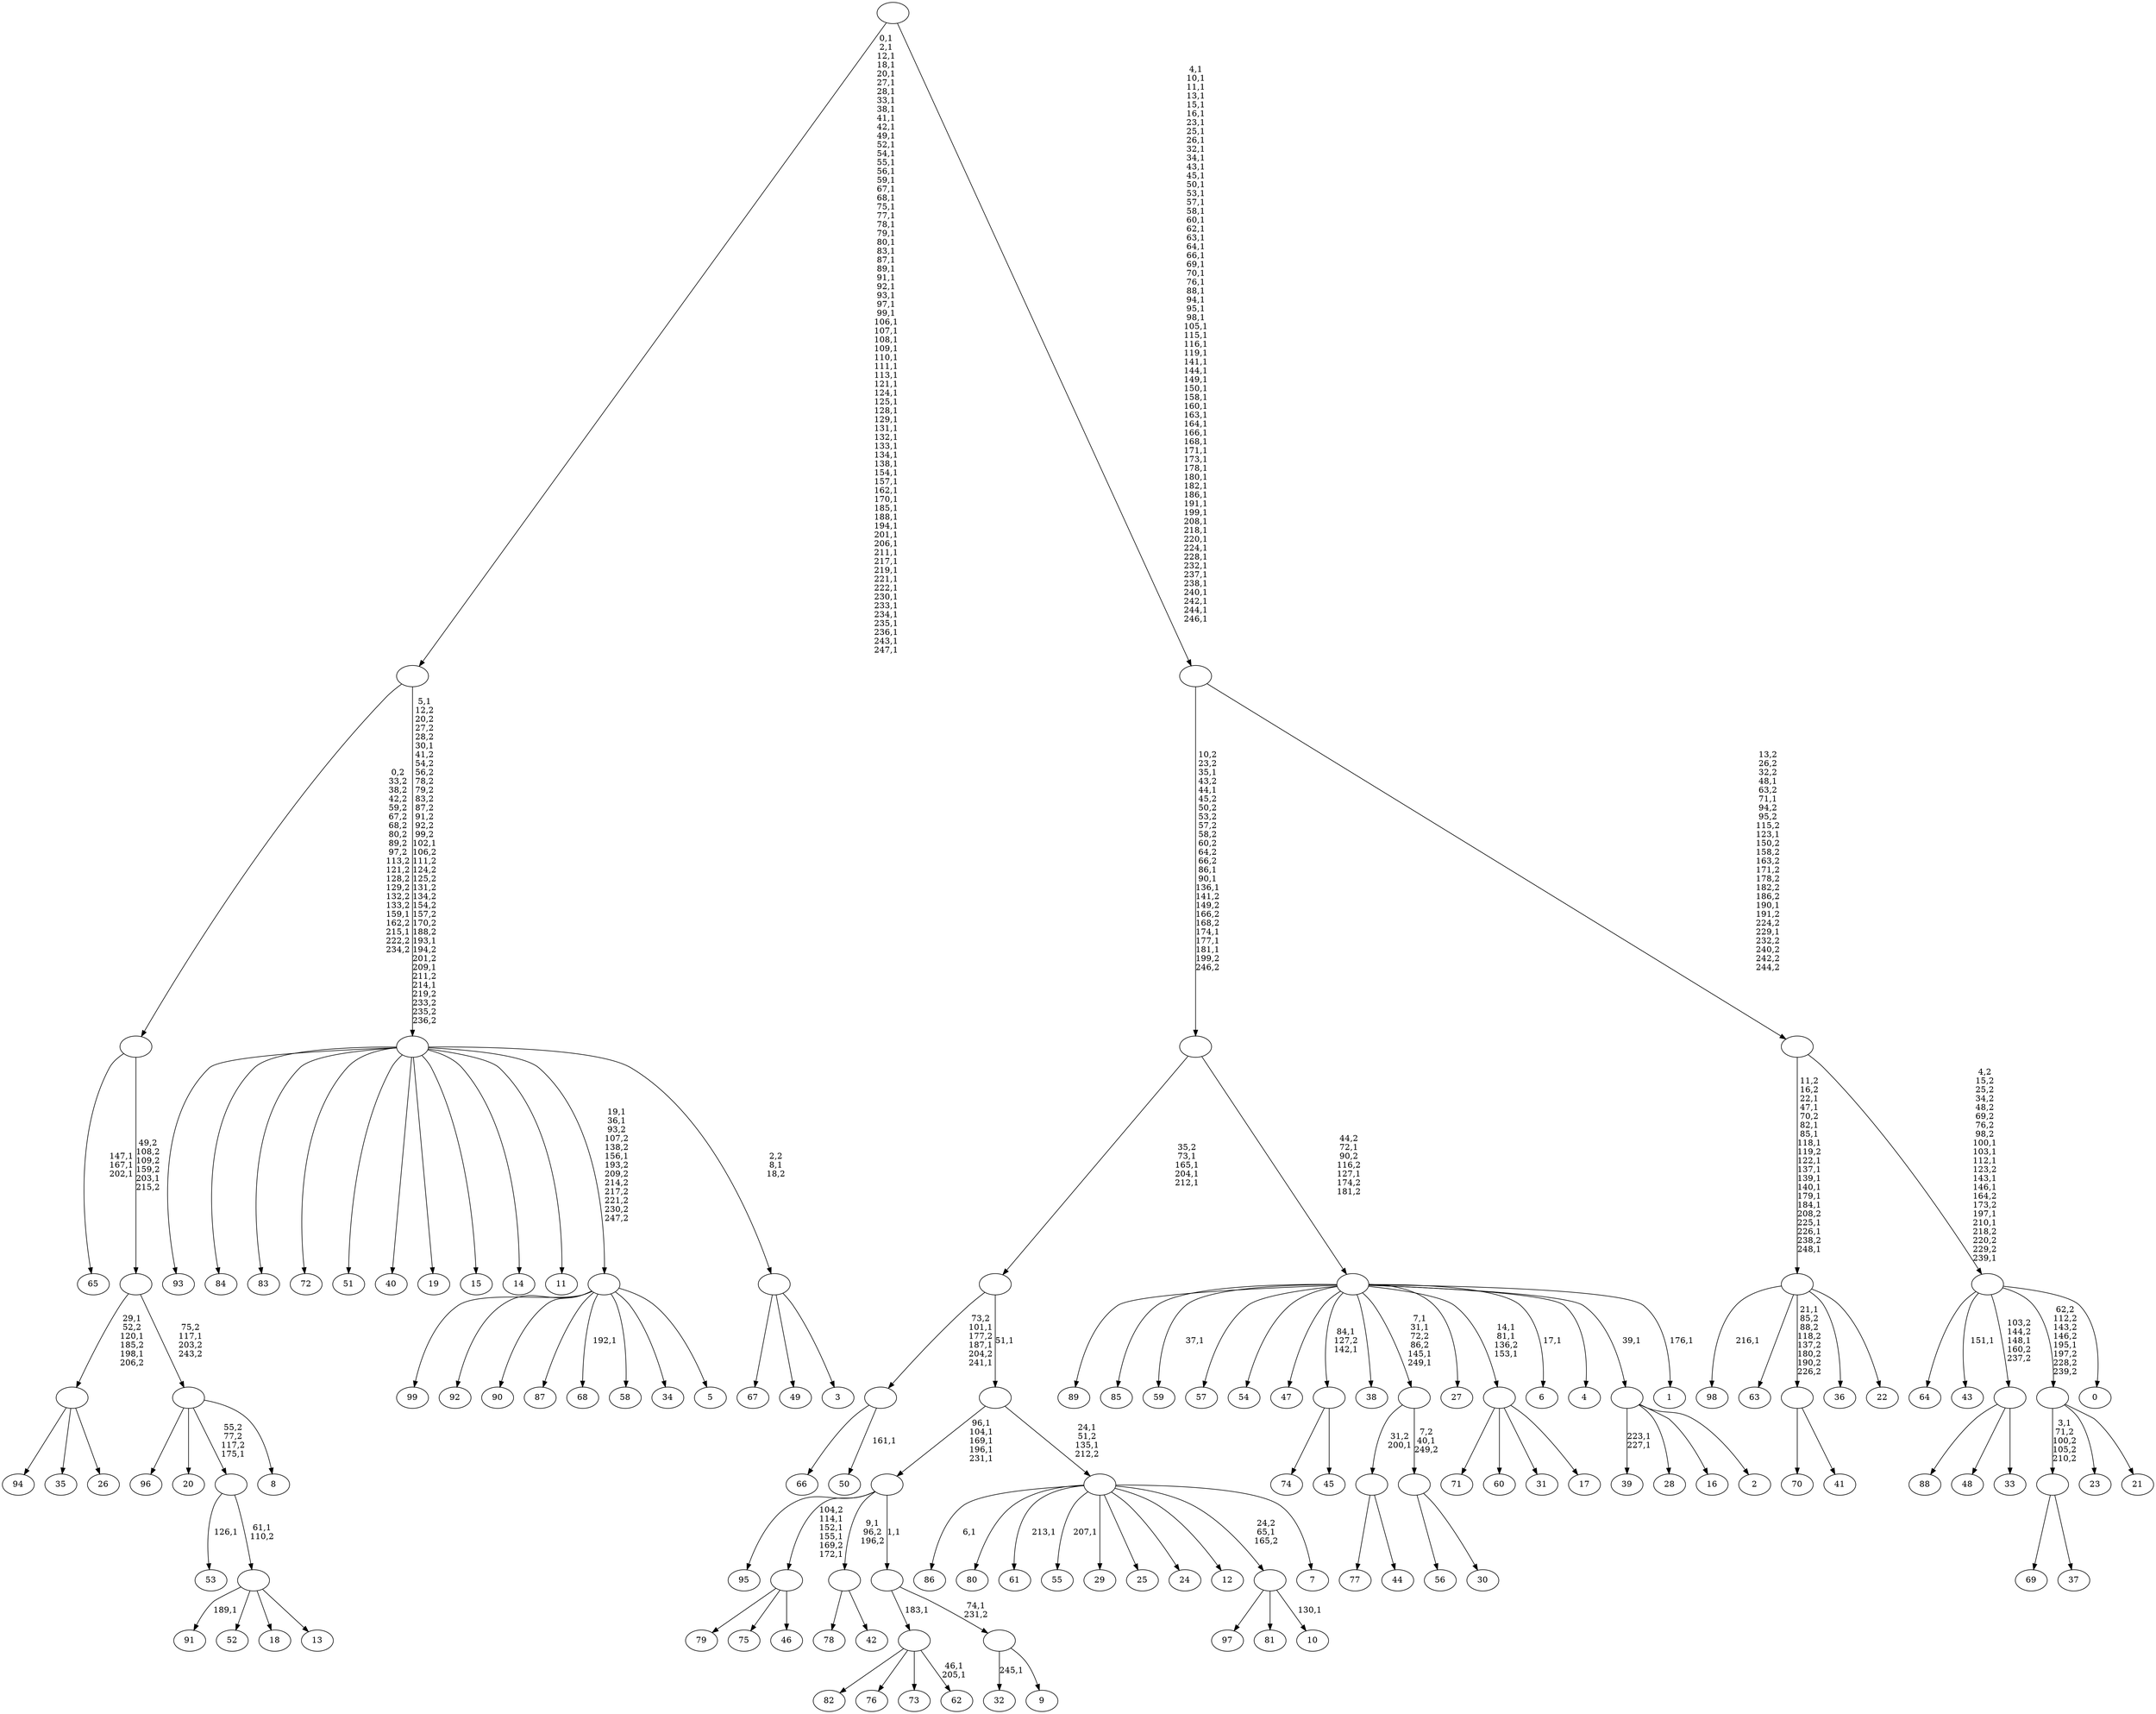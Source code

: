 digraph T {
	350 [label="99"]
	349 [label="98"]
	347 [label="97"]
	346 [label="96"]
	345 [label="95"]
	344 [label="94"]
	343 [label="93"]
	342 [label="92"]
	341 [label="91"]
	339 [label="90"]
	338 [label="89"]
	337 [label="88"]
	336 [label="87"]
	335 [label="86"]
	333 [label="85"]
	332 [label="84"]
	331 [label="83"]
	330 [label="82"]
	329 [label="81"]
	328 [label="80"]
	327 [label="79"]
	326 [label="78"]
	325 [label="77"]
	324 [label="76"]
	323 [label="75"]
	322 [label="74"]
	321 [label="73"]
	320 [label="72"]
	319 [label="71"]
	318 [label="70"]
	317 [label="69"]
	316 [label="68"]
	314 [label="67"]
	313 [label="66"]
	312 [label="65"]
	308 [label="64"]
	307 [label="63"]
	306 [label="62"]
	303 [label=""]
	302 [label="61"]
	300 [label="60"]
	299 [label="59"]
	297 [label="58"]
	296 [label="57"]
	295 [label="56"]
	294 [label="55"]
	292 [label="54"]
	291 [label="53"]
	289 [label="52"]
	288 [label="51"]
	287 [label="50"]
	285 [label=""]
	282 [label="49"]
	281 [label="48"]
	280 [label="47"]
	279 [label="46"]
	278 [label=""]
	274 [label="45"]
	273 [label=""]
	271 [label="44"]
	270 [label=""]
	269 [label="43"]
	267 [label="42"]
	266 [label=""]
	265 [label="41"]
	264 [label=""]
	263 [label="40"]
	262 [label="39"]
	259 [label="38"]
	258 [label="37"]
	257 [label=""]
	256 [label="36"]
	255 [label="35"]
	254 [label="34"]
	253 [label="33"]
	252 [label=""]
	251 [label="32"]
	249 [label="31"]
	248 [label="30"]
	247 [label=""]
	246 [label=""]
	242 [label="29"]
	241 [label="28"]
	240 [label="27"]
	239 [label="26"]
	238 [label=""]
	235 [label="25"]
	234 [label="24"]
	233 [label="23"]
	232 [label="22"]
	231 [label=""]
	217 [label="21"]
	216 [label=""]
	215 [label="20"]
	214 [label="19"]
	213 [label="18"]
	212 [label="17"]
	211 [label=""]
	208 [label="16"]
	207 [label="15"]
	206 [label="14"]
	205 [label="13"]
	204 [label=""]
	203 [label=""]
	202 [label="12"]
	201 [label="11"]
	200 [label="10"]
	198 [label=""]
	197 [label="9"]
	196 [label=""]
	195 [label=""]
	194 [label=""]
	189 [label="8"]
	188 [label=""]
	187 [label=""]
	186 [label=""]
	184 [label="7"]
	183 [label=""]
	181 [label=""]
	180 [label=""]
	176 [label="6"]
	174 [label="5"]
	173 [label=""]
	170 [label="4"]
	169 [label="3"]
	168 [label=""]
	167 [label=""]
	161 [label=""]
	91 [label="2"]
	90 [label=""]
	89 [label="1"]
	87 [label=""]
	85 [label=""]
	77 [label="0"]
	76 [label=""]
	68 [label=""]
	63 [label=""]
	0 [label=""]
	303 -> 306 [label="46,1\n205,1"]
	303 -> 330 [label=""]
	303 -> 324 [label=""]
	303 -> 321 [label=""]
	285 -> 287 [label="161,1"]
	285 -> 313 [label=""]
	278 -> 327 [label=""]
	278 -> 323 [label=""]
	278 -> 279 [label=""]
	273 -> 322 [label=""]
	273 -> 274 [label=""]
	270 -> 325 [label=""]
	270 -> 271 [label=""]
	266 -> 326 [label=""]
	266 -> 267 [label=""]
	264 -> 318 [label=""]
	264 -> 265 [label=""]
	257 -> 317 [label=""]
	257 -> 258 [label=""]
	252 -> 337 [label=""]
	252 -> 281 [label=""]
	252 -> 253 [label=""]
	247 -> 295 [label=""]
	247 -> 248 [label=""]
	246 -> 270 [label="31,2\n200,1"]
	246 -> 247 [label="7,2\n40,1\n249,2"]
	238 -> 344 [label=""]
	238 -> 255 [label=""]
	238 -> 239 [label=""]
	231 -> 349 [label="216,1"]
	231 -> 307 [label=""]
	231 -> 264 [label="21,1\n85,2\n88,2\n118,2\n137,2\n180,2\n190,2\n226,2"]
	231 -> 256 [label=""]
	231 -> 232 [label=""]
	216 -> 257 [label="3,1\n71,2\n100,2\n105,2\n210,2"]
	216 -> 233 [label=""]
	216 -> 217 [label=""]
	211 -> 319 [label=""]
	211 -> 300 [label=""]
	211 -> 249 [label=""]
	211 -> 212 [label=""]
	204 -> 341 [label="189,1"]
	204 -> 289 [label=""]
	204 -> 213 [label=""]
	204 -> 205 [label=""]
	203 -> 291 [label="126,1"]
	203 -> 204 [label="61,1\n110,2"]
	198 -> 200 [label="130,1"]
	198 -> 347 [label=""]
	198 -> 329 [label=""]
	196 -> 251 [label="245,1"]
	196 -> 197 [label=""]
	195 -> 303 [label="183,1"]
	195 -> 196 [label="74,1\n231,2"]
	194 -> 278 [label="104,2\n114,1\n152,1\n155,1\n169,2\n172,1"]
	194 -> 345 [label=""]
	194 -> 266 [label="9,1\n96,2\n196,2"]
	194 -> 195 [label="1,1"]
	188 -> 346 [label=""]
	188 -> 215 [label=""]
	188 -> 203 [label="55,2\n77,2\n117,2\n175,1"]
	188 -> 189 [label=""]
	187 -> 238 [label="29,1\n52,2\n120,1\n185,2\n198,1\n206,2"]
	187 -> 188 [label="75,2\n117,1\n203,2\n243,2"]
	186 -> 312 [label="147,1\n167,1\n202,1"]
	186 -> 187 [label="49,2\n108,2\n109,2\n159,2\n203,1\n215,2"]
	183 -> 294 [label="207,1"]
	183 -> 302 [label="213,1"]
	183 -> 335 [label="6,1"]
	183 -> 328 [label=""]
	183 -> 242 [label=""]
	183 -> 235 [label=""]
	183 -> 234 [label=""]
	183 -> 202 [label=""]
	183 -> 198 [label="24,2\n65,1\n165,2"]
	183 -> 184 [label=""]
	181 -> 183 [label="24,1\n51,2\n135,1\n212,2"]
	181 -> 194 [label="96,1\n104,1\n169,1\n196,1\n231,1"]
	180 -> 285 [label="73,2\n101,1\n177,2\n187,1\n204,2\n241,1"]
	180 -> 181 [label="51,1"]
	173 -> 316 [label="192,1"]
	173 -> 350 [label=""]
	173 -> 342 [label=""]
	173 -> 339 [label=""]
	173 -> 336 [label=""]
	173 -> 297 [label=""]
	173 -> 254 [label=""]
	173 -> 174 [label=""]
	168 -> 314 [label=""]
	168 -> 282 [label=""]
	168 -> 169 [label=""]
	167 -> 173 [label="19,1\n36,1\n93,2\n107,2\n138,2\n156,1\n193,2\n209,2\n214,2\n217,2\n221,2\n230,2\n247,2"]
	167 -> 343 [label=""]
	167 -> 332 [label=""]
	167 -> 331 [label=""]
	167 -> 320 [label=""]
	167 -> 288 [label=""]
	167 -> 263 [label=""]
	167 -> 214 [label=""]
	167 -> 207 [label=""]
	167 -> 206 [label=""]
	167 -> 201 [label=""]
	167 -> 168 [label="2,2\n8,1\n18,2"]
	161 -> 167 [label="5,1\n12,2\n20,2\n27,2\n28,2\n30,1\n41,2\n54,2\n56,2\n78,2\n79,2\n83,2\n87,2\n91,2\n92,2\n99,2\n102,1\n106,2\n111,2\n124,2\n125,2\n131,2\n134,2\n154,2\n157,2\n170,2\n188,2\n193,1\n194,2\n201,2\n209,1\n211,2\n214,1\n219,2\n233,2\n235,2\n236,2"]
	161 -> 186 [label="0,2\n33,2\n38,2\n42,2\n59,2\n67,2\n68,2\n80,2\n89,2\n97,2\n113,2\n121,2\n128,2\n129,2\n132,2\n133,2\n159,1\n162,2\n215,1\n222,2\n234,2"]
	90 -> 262 [label="223,1\n227,1"]
	90 -> 241 [label=""]
	90 -> 208 [label=""]
	90 -> 91 [label=""]
	87 -> 89 [label="176,1"]
	87 -> 176 [label="17,1"]
	87 -> 211 [label="14,1\n81,1\n136,2\n153,1"]
	87 -> 246 [label="7,1\n31,1\n72,2\n86,2\n145,1\n249,1"]
	87 -> 273 [label="84,1\n127,2\n142,1"]
	87 -> 299 [label="37,1"]
	87 -> 338 [label=""]
	87 -> 333 [label=""]
	87 -> 296 [label=""]
	87 -> 292 [label=""]
	87 -> 280 [label=""]
	87 -> 259 [label=""]
	87 -> 240 [label=""]
	87 -> 170 [label=""]
	87 -> 90 [label="39,1"]
	85 -> 87 [label="44,2\n72,1\n90,2\n116,2\n127,1\n174,2\n181,2"]
	85 -> 180 [label="35,2\n73,1\n165,1\n204,1\n212,1"]
	76 -> 269 [label="151,1"]
	76 -> 308 [label=""]
	76 -> 252 [label="103,2\n144,2\n148,1\n160,2\n237,2"]
	76 -> 216 [label="62,2\n112,2\n143,2\n146,2\n195,1\n197,2\n228,2\n239,2"]
	76 -> 77 [label=""]
	68 -> 76 [label="4,2\n15,2\n25,2\n34,2\n48,2\n69,2\n76,2\n98,2\n100,1\n103,1\n112,1\n123,2\n143,1\n146,1\n164,2\n173,2\n197,1\n210,1\n218,2\n220,2\n229,2\n239,1"]
	68 -> 231 [label="11,2\n16,2\n22,1\n47,1\n70,2\n82,1\n85,1\n118,1\n119,2\n122,1\n137,1\n139,1\n140,1\n179,1\n184,1\n208,2\n225,1\n226,1\n238,2\n248,1"]
	63 -> 68 [label="13,2\n26,2\n32,2\n48,1\n63,2\n71,1\n94,2\n95,2\n115,2\n123,1\n150,2\n158,2\n163,2\n171,2\n178,2\n182,2\n186,2\n190,1\n191,2\n224,2\n229,1\n232,2\n240,2\n242,2\n244,2"]
	63 -> 85 [label="10,2\n23,2\n35,1\n43,2\n44,1\n45,2\n50,2\n53,2\n57,2\n58,2\n60,2\n64,2\n66,2\n86,1\n90,1\n136,1\n141,2\n149,2\n166,2\n168,2\n174,1\n177,1\n181,1\n199,2\n246,2"]
	0 -> 63 [label="4,1\n10,1\n11,1\n13,1\n15,1\n16,1\n23,1\n25,1\n26,1\n32,1\n34,1\n43,1\n45,1\n50,1\n53,1\n57,1\n58,1\n60,1\n62,1\n63,1\n64,1\n66,1\n69,1\n70,1\n76,1\n88,1\n94,1\n95,1\n98,1\n105,1\n115,1\n116,1\n119,1\n141,1\n144,1\n149,1\n150,1\n158,1\n160,1\n163,1\n164,1\n166,1\n168,1\n171,1\n173,1\n178,1\n180,1\n182,1\n186,1\n191,1\n199,1\n208,1\n218,1\n220,1\n224,1\n228,1\n232,1\n237,1\n238,1\n240,1\n242,1\n244,1\n246,1"]
	0 -> 161 [label="0,1\n2,1\n12,1\n18,1\n20,1\n27,1\n28,1\n33,1\n38,1\n41,1\n42,1\n49,1\n52,1\n54,1\n55,1\n56,1\n59,1\n67,1\n68,1\n75,1\n77,1\n78,1\n79,1\n80,1\n83,1\n87,1\n89,1\n91,1\n92,1\n93,1\n97,1\n99,1\n106,1\n107,1\n108,1\n109,1\n110,1\n111,1\n113,1\n121,1\n124,1\n125,1\n128,1\n129,1\n131,1\n132,1\n133,1\n134,1\n138,1\n154,1\n157,1\n162,1\n170,1\n185,1\n188,1\n194,1\n201,1\n206,1\n211,1\n217,1\n219,1\n221,1\n222,1\n230,1\n233,1\n234,1\n235,1\n236,1\n243,1\n247,1"]
}

